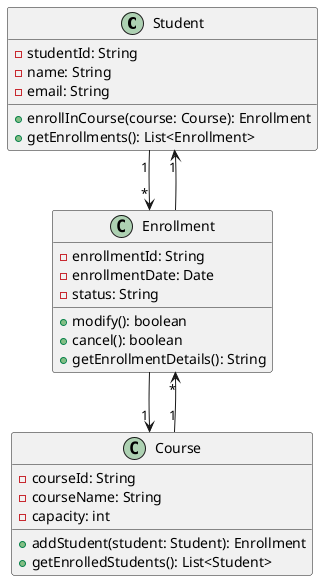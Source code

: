 @startuml
class Student {
    - studentId: String
    - name: String
    - email: String
    + enrollInCourse(course: Course): Enrollment
    + getEnrollments(): List<Enrollment>
}

class Course {
    - courseId: String
    - courseName: String
    - capacity: int
    + addStudent(student: Student): Enrollment
    + getEnrolledStudents(): List<Student>
}

class Enrollment {
    - enrollmentId: String
    - enrollmentDate: Date
    - status: String
    + modify(): boolean
    + cancel(): boolean
    + getEnrollmentDetails(): String
}

Student "1" --> "*" Enrollment
Course "1" --> "*" Enrollment
Enrollment --> "1" Student
Enrollment --> "1" Course
@enduml